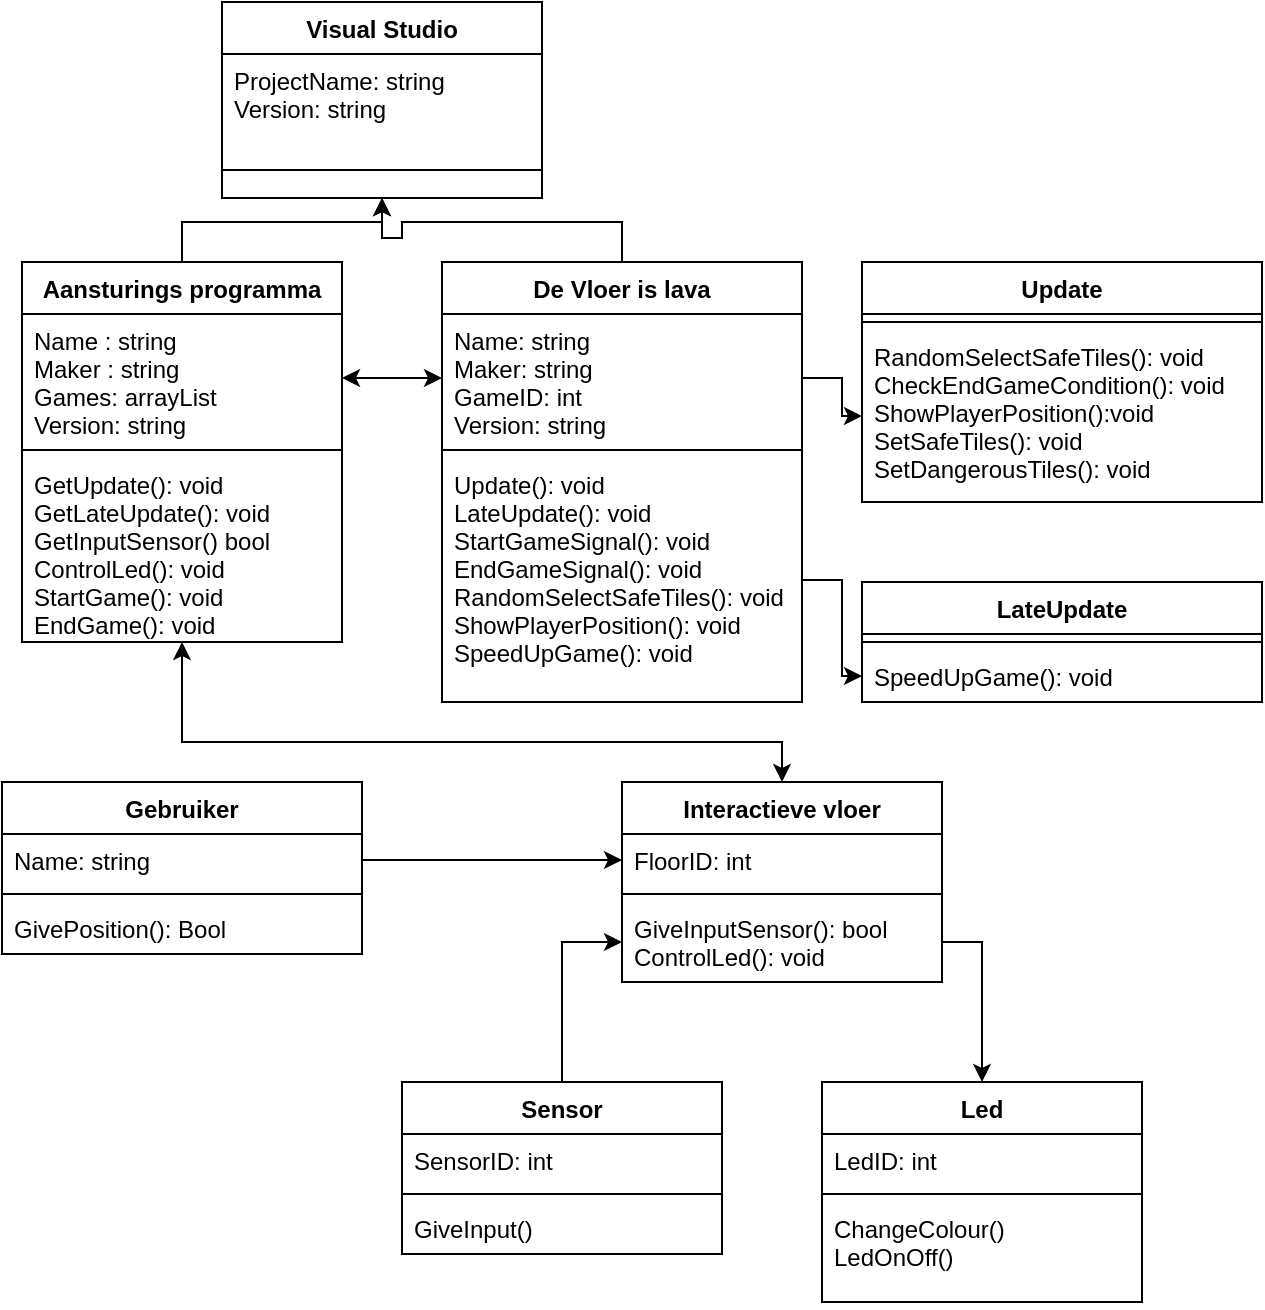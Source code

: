 <mxfile version="13.0.1" type="device"><diagram id="0G9U9X3w9WwfSMYkjXHa" name="Page-1"><mxGraphModel dx="1422" dy="1813" grid="1" gridSize="10" guides="1" tooltips="1" connect="1" arrows="1" fold="1" page="1" pageScale="1" pageWidth="850" pageHeight="1100" math="0" shadow="0"><root><mxCell id="0"/><mxCell id="1" parent="0"/><mxCell id="TGWoE-trYU6GQEGZ_2f4-15" style="edgeStyle=orthogonalEdgeStyle;rounded=0;orthogonalLoop=1;jettySize=auto;html=1;exitX=0.5;exitY=0;exitDx=0;exitDy=0;entryX=0.5;entryY=1;entryDx=0;entryDy=0;startArrow=none;startFill=0;endArrow=classic;endFill=1;" edge="1" parent="1" source="6yVp993_pdM7Jl_DNJjC-12" target="TGWoE-trYU6GQEGZ_2f4-11"><mxGeometry relative="1" as="geometry"/></mxCell><mxCell id="6yVp993_pdM7Jl_DNJjC-26" style="edgeStyle=orthogonalEdgeStyle;rounded=0;orthogonalLoop=1;jettySize=auto;html=1;exitX=0.5;exitY=0;exitDx=0;exitDy=0;entryX=0.5;entryY=1;entryDx=0;entryDy=0;entryPerimeter=0;startArrow=classic;startFill=1;" parent="1" source="6yVp993_pdM7Jl_DNJjC-20" target="6yVp993_pdM7Jl_DNJjC-15" edge="1"><mxGeometry relative="1" as="geometry"><Array as="points"><mxPoint x="440" y="350"/><mxPoint x="140" y="350"/></Array></mxGeometry></mxCell><mxCell id="6yVp993_pdM7Jl_DNJjC-25" style="edgeStyle=orthogonalEdgeStyle;rounded=0;orthogonalLoop=1;jettySize=auto;html=1;exitX=1;exitY=0.5;exitDx=0;exitDy=0;entryX=0;entryY=0.5;entryDx=0;entryDy=0;" parent="1" source="6yVp993_pdM7Jl_DNJjC-9" target="6yVp993_pdM7Jl_DNJjC-21" edge="1"><mxGeometry relative="1" as="geometry"/></mxCell><mxCell id="6yVp993_pdM7Jl_DNJjC-27" style="edgeStyle=orthogonalEdgeStyle;rounded=0;orthogonalLoop=1;jettySize=auto;html=1;entryX=0;entryY=0.5;entryDx=0;entryDy=0;startArrow=classic;startFill=1;" parent="1" source="6yVp993_pdM7Jl_DNJjC-13" target="6yVp993_pdM7Jl_DNJjC-17" edge="1"><mxGeometry relative="1" as="geometry"/></mxCell><mxCell id="TGWoE-trYU6GQEGZ_2f4-9" style="edgeStyle=orthogonalEdgeStyle;rounded=0;orthogonalLoop=1;jettySize=auto;html=1;entryX=0.5;entryY=0;entryDx=0;entryDy=0;exitX=1;exitY=0.5;exitDx=0;exitDy=0;" edge="1" parent="1" source="6yVp993_pdM7Jl_DNJjC-23" target="TGWoE-trYU6GQEGZ_2f4-5"><mxGeometry relative="1" as="geometry"/></mxCell><mxCell id="TGWoE-trYU6GQEGZ_2f4-10" style="edgeStyle=orthogonalEdgeStyle;rounded=0;orthogonalLoop=1;jettySize=auto;html=1;entryX=0.5;entryY=0;entryDx=0;entryDy=0;endArrow=none;endFill=0;startArrow=classic;startFill=1;exitX=0;exitY=0.5;exitDx=0;exitDy=0;" edge="1" parent="1" source="6yVp993_pdM7Jl_DNJjC-23" target="TGWoE-trYU6GQEGZ_2f4-1"><mxGeometry relative="1" as="geometry"/></mxCell><mxCell id="6yVp993_pdM7Jl_DNJjC-20" value="Interactieve vloer" style="swimlane;fontStyle=1;align=center;verticalAlign=top;childLayout=stackLayout;horizontal=1;startSize=26;horizontalStack=0;resizeParent=1;resizeParentMax=0;resizeLast=0;collapsible=1;marginBottom=0;fillColor=#ffffff;" parent="1" vertex="1"><mxGeometry x="360" y="370" width="160" height="100" as="geometry"/></mxCell><mxCell id="6yVp993_pdM7Jl_DNJjC-21" value="FloorID: int" style="text;strokeColor=none;fillColor=none;align=left;verticalAlign=top;spacingLeft=4;spacingRight=4;overflow=hidden;rotatable=0;points=[[0,0.5],[1,0.5]];portConstraint=eastwest;" parent="6yVp993_pdM7Jl_DNJjC-20" vertex="1"><mxGeometry y="26" width="160" height="26" as="geometry"/></mxCell><mxCell id="6yVp993_pdM7Jl_DNJjC-22" value="" style="line;strokeWidth=1;fillColor=none;align=left;verticalAlign=middle;spacingTop=-1;spacingLeft=3;spacingRight=3;rotatable=0;labelPosition=right;points=[];portConstraint=eastwest;" parent="6yVp993_pdM7Jl_DNJjC-20" vertex="1"><mxGeometry y="52" width="160" height="8" as="geometry"/></mxCell><mxCell id="6yVp993_pdM7Jl_DNJjC-23" value="GiveInputSensor(): bool&#10;ControlLed(): void" style="text;strokeColor=none;fillColor=none;align=left;verticalAlign=top;spacingLeft=4;spacingRight=4;overflow=hidden;rotatable=0;points=[[0,0.5],[1,0.5]];portConstraint=eastwest;" parent="6yVp993_pdM7Jl_DNJjC-20" vertex="1"><mxGeometry y="60" width="160" height="40" as="geometry"/></mxCell><mxCell id="6yVp993_pdM7Jl_DNJjC-8" value="Gebruiker" style="swimlane;fontStyle=1;align=center;verticalAlign=top;childLayout=stackLayout;horizontal=1;startSize=26;horizontalStack=0;resizeParent=1;resizeParentMax=0;resizeLast=0;collapsible=1;marginBottom=0;fillColor=#ffffff;" parent="1" vertex="1"><mxGeometry x="50" y="370" width="180" height="86" as="geometry"/></mxCell><mxCell id="6yVp993_pdM7Jl_DNJjC-9" value="Name: string&#10;" style="text;strokeColor=none;fillColor=none;align=left;verticalAlign=top;spacingLeft=4;spacingRight=4;overflow=hidden;rotatable=0;points=[[0,0.5],[1,0.5]];portConstraint=eastwest;" parent="6yVp993_pdM7Jl_DNJjC-8" vertex="1"><mxGeometry y="26" width="180" height="26" as="geometry"/></mxCell><mxCell id="6yVp993_pdM7Jl_DNJjC-10" value="" style="line;strokeWidth=1;fillColor=none;align=left;verticalAlign=middle;spacingTop=-1;spacingLeft=3;spacingRight=3;rotatable=0;labelPosition=right;points=[];portConstraint=eastwest;" parent="6yVp993_pdM7Jl_DNJjC-8" vertex="1"><mxGeometry y="52" width="180" height="8" as="geometry"/></mxCell><mxCell id="6yVp993_pdM7Jl_DNJjC-11" value="GivePosition(): Bool " style="text;strokeColor=none;fillColor=none;align=left;verticalAlign=top;spacingLeft=4;spacingRight=4;overflow=hidden;rotatable=0;points=[[0,0.5],[1,0.5]];portConstraint=eastwest;" parent="6yVp993_pdM7Jl_DNJjC-8" vertex="1"><mxGeometry y="60" width="180" height="26" as="geometry"/></mxCell><mxCell id="TGWoE-trYU6GQEGZ_2f4-16" style="edgeStyle=orthogonalEdgeStyle;rounded=0;orthogonalLoop=1;jettySize=auto;html=1;exitX=0.5;exitY=0;exitDx=0;exitDy=0;entryX=0.5;entryY=1;entryDx=0;entryDy=0;startArrow=none;startFill=0;endArrow=classic;endFill=1;" edge="1" parent="1" source="6yVp993_pdM7Jl_DNJjC-16" target="TGWoE-trYU6GQEGZ_2f4-11"><mxGeometry relative="1" as="geometry"/></mxCell><mxCell id="TGWoE-trYU6GQEGZ_2f4-1" value="Sensor" style="swimlane;fontStyle=1;align=center;verticalAlign=top;childLayout=stackLayout;horizontal=1;startSize=26;horizontalStack=0;resizeParent=1;resizeParentMax=0;resizeLast=0;collapsible=1;marginBottom=0;fillColor=#ffffff;" vertex="1" parent="1"><mxGeometry x="250" y="520" width="160" height="86" as="geometry"/></mxCell><mxCell id="TGWoE-trYU6GQEGZ_2f4-2" value="SensorID: int" style="text;strokeColor=none;fillColor=none;align=left;verticalAlign=top;spacingLeft=4;spacingRight=4;overflow=hidden;rotatable=0;points=[[0,0.5],[1,0.5]];portConstraint=eastwest;" vertex="1" parent="TGWoE-trYU6GQEGZ_2f4-1"><mxGeometry y="26" width="160" height="26" as="geometry"/></mxCell><mxCell id="TGWoE-trYU6GQEGZ_2f4-3" value="" style="line;strokeWidth=1;fillColor=none;align=left;verticalAlign=middle;spacingTop=-1;spacingLeft=3;spacingRight=3;rotatable=0;labelPosition=right;points=[];portConstraint=eastwest;" vertex="1" parent="TGWoE-trYU6GQEGZ_2f4-1"><mxGeometry y="52" width="160" height="8" as="geometry"/></mxCell><mxCell id="TGWoE-trYU6GQEGZ_2f4-4" value="GiveInput()" style="text;strokeColor=none;fillColor=none;align=left;verticalAlign=top;spacingLeft=4;spacingRight=4;overflow=hidden;rotatable=0;points=[[0,0.5],[1,0.5]];portConstraint=eastwest;" vertex="1" parent="TGWoE-trYU6GQEGZ_2f4-1"><mxGeometry y="60" width="160" height="26" as="geometry"/></mxCell><mxCell id="TGWoE-trYU6GQEGZ_2f4-5" value="Led" style="swimlane;fontStyle=1;align=center;verticalAlign=top;childLayout=stackLayout;horizontal=1;startSize=26;horizontalStack=0;resizeParent=1;resizeParentMax=0;resizeLast=0;collapsible=1;marginBottom=0;fillColor=#ffffff;" vertex="1" parent="1"><mxGeometry x="460" y="520" width="160" height="110" as="geometry"/></mxCell><mxCell id="TGWoE-trYU6GQEGZ_2f4-6" value="LedID: int" style="text;strokeColor=none;fillColor=none;align=left;verticalAlign=top;spacingLeft=4;spacingRight=4;overflow=hidden;rotatable=0;points=[[0,0.5],[1,0.5]];portConstraint=eastwest;" vertex="1" parent="TGWoE-trYU6GQEGZ_2f4-5"><mxGeometry y="26" width="160" height="26" as="geometry"/></mxCell><mxCell id="TGWoE-trYU6GQEGZ_2f4-7" value="" style="line;strokeWidth=1;fillColor=none;align=left;verticalAlign=middle;spacingTop=-1;spacingLeft=3;spacingRight=3;rotatable=0;labelPosition=right;points=[];portConstraint=eastwest;" vertex="1" parent="TGWoE-trYU6GQEGZ_2f4-5"><mxGeometry y="52" width="160" height="8" as="geometry"/></mxCell><mxCell id="TGWoE-trYU6GQEGZ_2f4-8" value="ChangeColour()&#10;LedOnOff()" style="text;strokeColor=none;fillColor=none;align=left;verticalAlign=top;spacingLeft=4;spacingRight=4;overflow=hidden;rotatable=0;points=[[0,0.5],[1,0.5]];portConstraint=eastwest;" vertex="1" parent="TGWoE-trYU6GQEGZ_2f4-5"><mxGeometry y="60" width="160" height="50" as="geometry"/></mxCell><mxCell id="TGWoE-trYU6GQEGZ_2f4-21" style="edgeStyle=orthogonalEdgeStyle;rounded=0;orthogonalLoop=1;jettySize=auto;html=1;startArrow=none;startFill=0;endArrow=classic;endFill=1;" edge="1" parent="1" source="6yVp993_pdM7Jl_DNJjC-17" target="TGWoE-trYU6GQEGZ_2f4-20"><mxGeometry relative="1" as="geometry"><mxPoint x="690" y="79" as="targetPoint"/></mxGeometry></mxCell><mxCell id="TGWoE-trYU6GQEGZ_2f4-28" style="edgeStyle=orthogonalEdgeStyle;rounded=0;orthogonalLoop=1;jettySize=auto;html=1;entryX=0;entryY=0.5;entryDx=0;entryDy=0;startArrow=none;startFill=0;endArrow=classic;endFill=1;" edge="1" parent="1" source="6yVp993_pdM7Jl_DNJjC-19" target="TGWoE-trYU6GQEGZ_2f4-25"><mxGeometry relative="1" as="geometry"/></mxCell><mxCell id="6yVp993_pdM7Jl_DNJjC-16" value="De Vloer is lava" style="swimlane;fontStyle=1;align=center;verticalAlign=top;childLayout=stackLayout;horizontal=1;startSize=26;horizontalStack=0;resizeParent=1;resizeParentMax=0;resizeLast=0;collapsible=1;marginBottom=0;fillColor=#ffffff;" parent="1" vertex="1"><mxGeometry x="270" y="110" width="180" height="220" as="geometry"/></mxCell><mxCell id="6yVp993_pdM7Jl_DNJjC-17" value="Name: string&#10;Maker: string&#10;GameID: int&#10;Version: string" style="text;strokeColor=none;fillColor=none;align=left;verticalAlign=top;spacingLeft=4;spacingRight=4;overflow=hidden;rotatable=0;points=[[0,0.5],[1,0.5]];portConstraint=eastwest;" parent="6yVp993_pdM7Jl_DNJjC-16" vertex="1"><mxGeometry y="26" width="180" height="64" as="geometry"/></mxCell><mxCell id="6yVp993_pdM7Jl_DNJjC-18" value="" style="line;strokeWidth=1;fillColor=none;align=left;verticalAlign=middle;spacingTop=-1;spacingLeft=3;spacingRight=3;rotatable=0;labelPosition=right;points=[];portConstraint=eastwest;" parent="6yVp993_pdM7Jl_DNJjC-16" vertex="1"><mxGeometry y="90" width="180" height="8" as="geometry"/></mxCell><mxCell id="6yVp993_pdM7Jl_DNJjC-19" value="Update(): void&#10;LateUpdate(): void&#10;StartGameSignal(): void&#10;EndGameSignal(): void&#10;RandomSelectSafeTiles(): void&#10;ShowPlayerPosition(): void&#10;SpeedUpGame(): void&#10;" style="text;strokeColor=none;fillColor=none;align=left;verticalAlign=top;spacingLeft=4;spacingRight=4;overflow=hidden;rotatable=0;points=[[0,0.5],[1,0.5]];portConstraint=eastwest;" parent="6yVp993_pdM7Jl_DNJjC-16" vertex="1"><mxGeometry y="98" width="180" height="122" as="geometry"/></mxCell><mxCell id="6yVp993_pdM7Jl_DNJjC-12" value="Aansturings programma" style="swimlane;fontStyle=1;align=center;verticalAlign=top;childLayout=stackLayout;horizontal=1;startSize=26;horizontalStack=0;resizeParent=1;resizeParentMax=0;resizeLast=0;collapsible=1;marginBottom=0;fillColor=#ffffff;" parent="1" vertex="1"><mxGeometry x="60" y="110" width="160" height="190" as="geometry"/></mxCell><mxCell id="6yVp993_pdM7Jl_DNJjC-13" value="Name : string&#10;Maker : string&#10;Games: arrayList&#10;Version: string" style="text;strokeColor=none;fillColor=none;align=left;verticalAlign=top;spacingLeft=4;spacingRight=4;overflow=hidden;rotatable=0;points=[[0,0.5],[1,0.5]];portConstraint=eastwest;" parent="6yVp993_pdM7Jl_DNJjC-12" vertex="1"><mxGeometry y="26" width="160" height="64" as="geometry"/></mxCell><mxCell id="6yVp993_pdM7Jl_DNJjC-14" value="" style="line;strokeWidth=1;fillColor=none;align=left;verticalAlign=middle;spacingTop=-1;spacingLeft=3;spacingRight=3;rotatable=0;labelPosition=right;points=[];portConstraint=eastwest;" parent="6yVp993_pdM7Jl_DNJjC-12" vertex="1"><mxGeometry y="90" width="160" height="8" as="geometry"/></mxCell><mxCell id="6yVp993_pdM7Jl_DNJjC-15" value="GetUpdate(): void&#10;GetLateUpdate(): void&#10;GetInputSensor() bool&#10;ControlLed(): void&#10;StartGame(): void&#10;EndGame(): void" style="text;strokeColor=none;fillColor=none;align=left;verticalAlign=top;spacingLeft=4;spacingRight=4;overflow=hidden;rotatable=0;points=[[0,0.5],[1,0.5]];portConstraint=eastwest;" parent="6yVp993_pdM7Jl_DNJjC-12" vertex="1"><mxGeometry y="98" width="160" height="92" as="geometry"/></mxCell><mxCell id="TGWoE-trYU6GQEGZ_2f4-17" value="Update" style="swimlane;fontStyle=1;align=center;verticalAlign=top;childLayout=stackLayout;horizontal=1;startSize=26;horizontalStack=0;resizeParent=1;resizeParentMax=0;resizeLast=0;collapsible=1;marginBottom=0;fillColor=#ffffff;" vertex="1" parent="1"><mxGeometry x="480" y="110" width="200" height="120" as="geometry"/></mxCell><mxCell id="TGWoE-trYU6GQEGZ_2f4-19" value="" style="line;strokeWidth=1;fillColor=none;align=left;verticalAlign=middle;spacingTop=-1;spacingLeft=3;spacingRight=3;rotatable=0;labelPosition=right;points=[];portConstraint=eastwest;" vertex="1" parent="TGWoE-trYU6GQEGZ_2f4-17"><mxGeometry y="26" width="200" height="8" as="geometry"/></mxCell><mxCell id="TGWoE-trYU6GQEGZ_2f4-20" value="RandomSelectSafeTiles(): void&#10;CheckEndGameCondition(): void&#10;ShowPlayerPosition():void&#10;SetSafeTiles(): void&#10;SetDangerousTiles(): void&#10;" style="text;strokeColor=none;fillColor=none;align=left;verticalAlign=top;spacingLeft=4;spacingRight=4;overflow=hidden;rotatable=0;points=[[0,0.5],[1,0.5]];portConstraint=eastwest;" vertex="1" parent="TGWoE-trYU6GQEGZ_2f4-17"><mxGeometry y="34" width="200" height="86" as="geometry"/></mxCell><mxCell id="TGWoE-trYU6GQEGZ_2f4-22" value="LateUpdate" style="swimlane;fontStyle=1;align=center;verticalAlign=top;childLayout=stackLayout;horizontal=1;startSize=26;horizontalStack=0;resizeParent=1;resizeParentMax=0;resizeLast=0;collapsible=1;marginBottom=0;fillColor=#ffffff;" vertex="1" parent="1"><mxGeometry x="480" y="270" width="200" height="60" as="geometry"/></mxCell><mxCell id="TGWoE-trYU6GQEGZ_2f4-24" value="" style="line;strokeWidth=1;fillColor=none;align=left;verticalAlign=middle;spacingTop=-1;spacingLeft=3;spacingRight=3;rotatable=0;labelPosition=right;points=[];portConstraint=eastwest;" vertex="1" parent="TGWoE-trYU6GQEGZ_2f4-22"><mxGeometry y="26" width="200" height="8" as="geometry"/></mxCell><mxCell id="TGWoE-trYU6GQEGZ_2f4-25" value="SpeedUpGame(): void" style="text;strokeColor=none;fillColor=none;align=left;verticalAlign=top;spacingLeft=4;spacingRight=4;overflow=hidden;rotatable=0;points=[[0,0.5],[1,0.5]];portConstraint=eastwest;" vertex="1" parent="TGWoE-trYU6GQEGZ_2f4-22"><mxGeometry y="34" width="200" height="26" as="geometry"/></mxCell><mxCell id="TGWoE-trYU6GQEGZ_2f4-11" value="Visual Studio" style="swimlane;fontStyle=1;align=center;verticalAlign=top;childLayout=stackLayout;horizontal=1;startSize=26;horizontalStack=0;resizeParent=1;resizeParentMax=0;resizeLast=0;collapsible=1;marginBottom=0;fillColor=#ffffff;" vertex="1" parent="1"><mxGeometry x="160" y="-20" width="160" height="98" as="geometry"/></mxCell><mxCell id="TGWoE-trYU6GQEGZ_2f4-12" value="ProjectName: string&#10;Version: string" style="text;strokeColor=none;fillColor=none;align=left;verticalAlign=top;spacingLeft=4;spacingRight=4;overflow=hidden;rotatable=0;points=[[0,0.5],[1,0.5]];portConstraint=eastwest;" vertex="1" parent="TGWoE-trYU6GQEGZ_2f4-11"><mxGeometry y="26" width="160" height="44" as="geometry"/></mxCell><mxCell id="TGWoE-trYU6GQEGZ_2f4-13" value="" style="line;strokeWidth=1;fillColor=none;align=left;verticalAlign=middle;spacingTop=-1;spacingLeft=3;spacingRight=3;rotatable=0;labelPosition=right;points=[];portConstraint=eastwest;" vertex="1" parent="TGWoE-trYU6GQEGZ_2f4-11"><mxGeometry y="70" width="160" height="28" as="geometry"/></mxCell></root></mxGraphModel></diagram></mxfile>